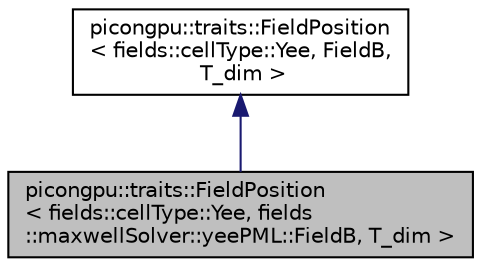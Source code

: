 digraph "picongpu::traits::FieldPosition&lt; fields::cellType::Yee, fields::maxwellSolver::yeePML::FieldB, T_dim &gt;"
{
 // LATEX_PDF_SIZE
  edge [fontname="Helvetica",fontsize="10",labelfontname="Helvetica",labelfontsize="10"];
  node [fontname="Helvetica",fontsize="10",shape=record];
  Node1 [label="picongpu::traits::FieldPosition\l\< fields::cellType::Yee, fields\l::maxwellSolver::yeePML::FieldB, T_dim \>",height=0.2,width=0.4,color="black", fillcolor="grey75", style="filled", fontcolor="black",tooltip="Field position traits for checkpointing."];
  Node2 -> Node1 [dir="back",color="midnightblue",fontsize="10",style="solid",fontname="Helvetica"];
  Node2 [label="picongpu::traits::FieldPosition\l\< fields::cellType::Yee, FieldB,\l T_dim \>",height=0.2,width=0.4,color="black", fillcolor="white", style="filled",URL="$structpicongpu_1_1traits_1_1_field_position.html",tooltip=" "];
}
